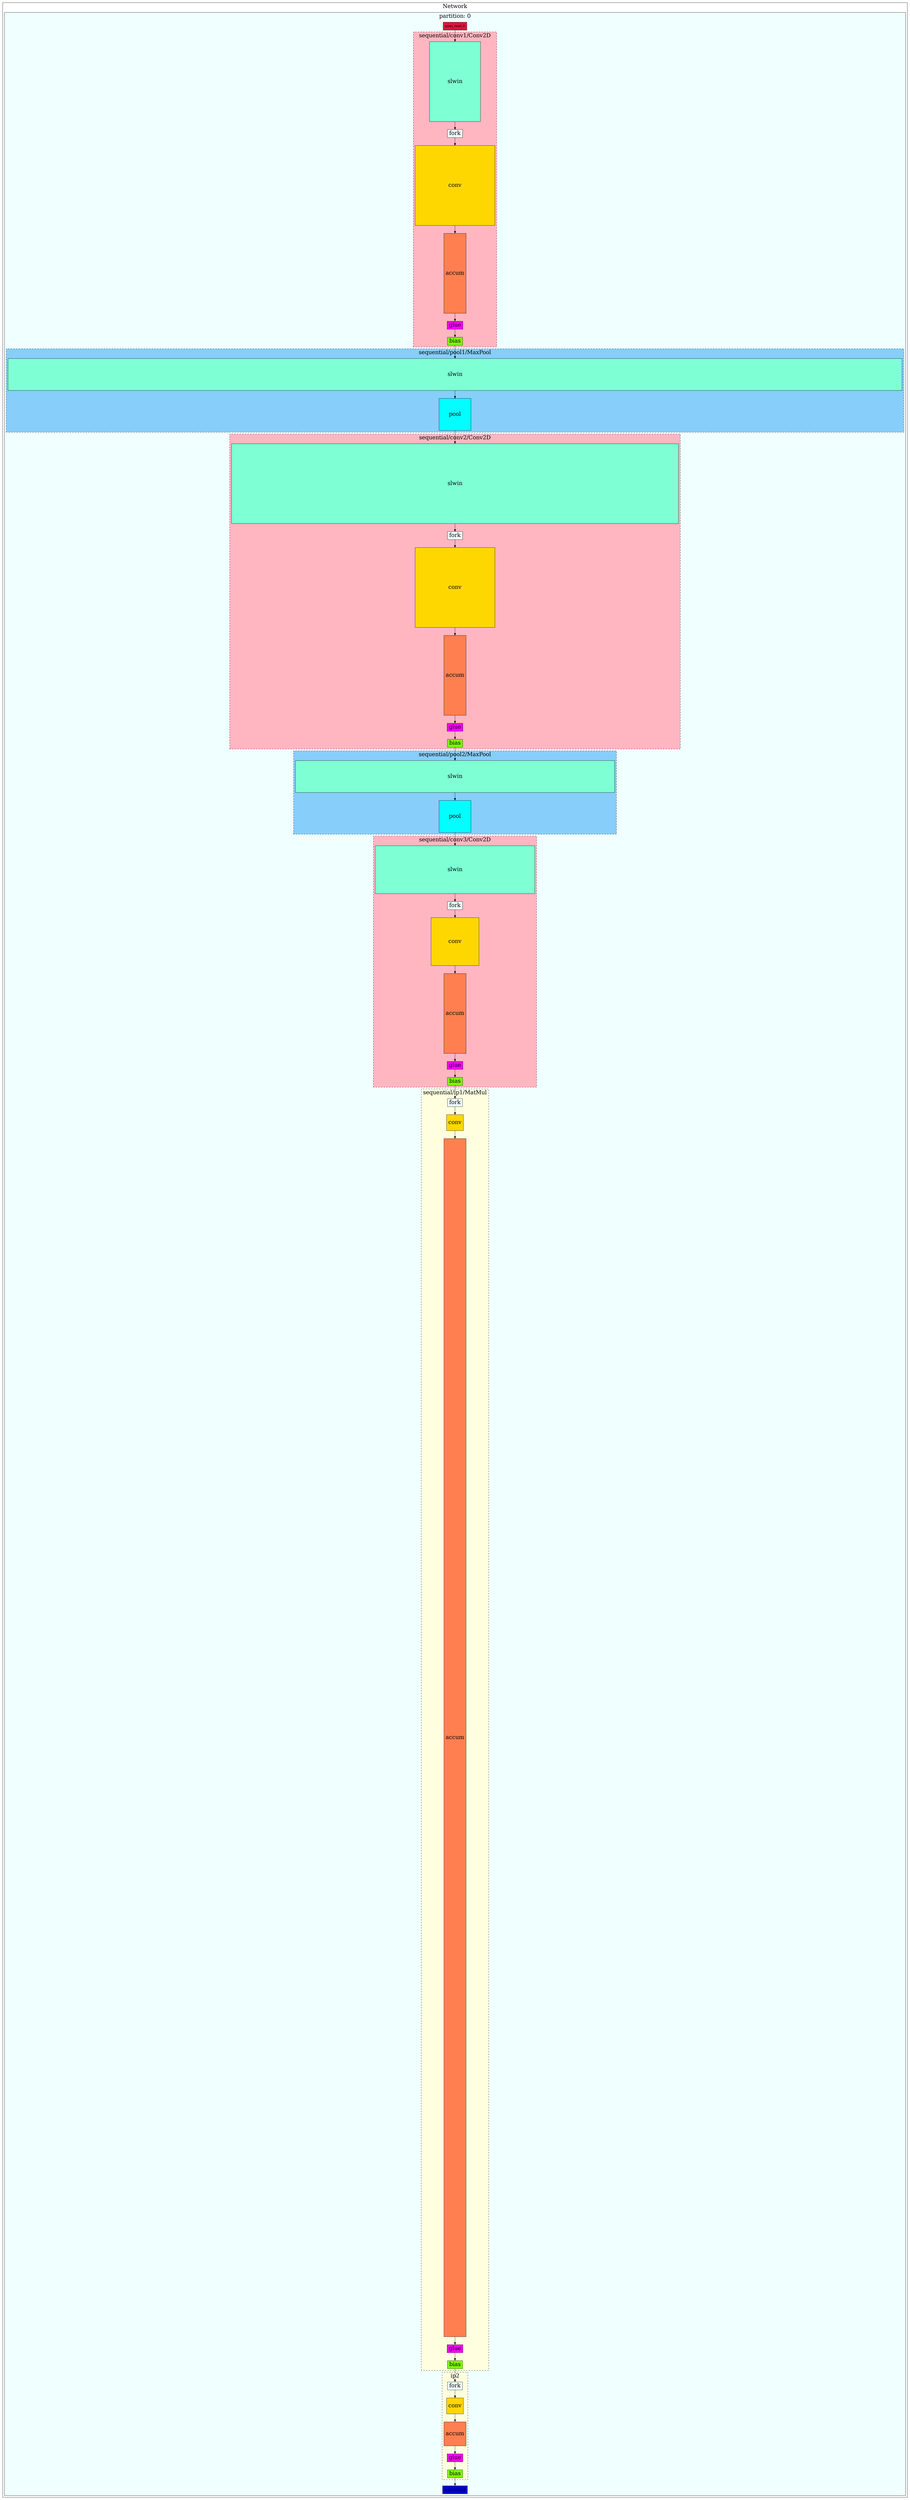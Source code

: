 digraph G {
fontsize=25;
splines=ortho;
subgraph cluster_network {
label=Network;
subgraph cluster_0 {
bgcolor=azure;
fontsize=25;
label="partition: 0";
spline=ortho;
mem_read_0 [fillcolor=crimson, shape=box, style=filled];
mem_write_0 [fillcolor=mediumblue, shape=box, style=filled];
subgraph "cluster_sequential/conv1/Conv2D" {
bgcolor=lightpink;
label="sequential/conv1/Conv2D";
style=dashed;
"sequential/conv1/Conv2D_sw_0_0" [fillcolor=aquamarine, fontsize=25, height=5, label=slwin, shape=box, style=filled, width=3.2];
"sequential/conv1/Conv2D_fork_0_0" [fillcolor=azure, fontsize=25, label=fork, shape=box, style=filled];
"sequential/conv1/Conv2D_sw_0_0" -> "sequential/conv1/Conv2D_fork_0_0";
"sequential/conv1/Conv2D_conv_0_0_0" [fillcolor=gold, fontsize=25, height=5, label=conv, shape=box, style=filled, width=5];
"sequential/conv1/Conv2D_accum_0_0_0" [fillcolor=coral, fontsize=25, height=5.0, label=accum, shape=box, style=filled];
"sequential/conv1/Conv2D_fork_0_0" -> "sequential/conv1/Conv2D_conv_0_0_0";
"sequential/conv1/Conv2D_conv_0_0_0" -> "sequential/conv1/Conv2D_accum_0_0_0";
"sequential/conv1/Conv2D_accum_0_0_0" -> "sequential/conv1/Conv2D_glue_0_0";
"sequential/conv1/Conv2D_glue_0_0" [fillcolor=fuchsia, fontsize=25, label=glue, shape=box, style=filled];
"sequential/conv1/Conv2D_bias_0_0" [fillcolor=chartreuse, fontsize=25, label=bias, shape=box, style=filled];
"sequential/conv1/Conv2D_glue_0_0" -> "sequential/conv1/Conv2D_bias_0_0";
}

mem_read_0 -> "sequential/conv1/Conv2D_sw_0_0";
subgraph "cluster_sequential/pool1/MaxPool" {
bgcolor=lightskyblue;
label="sequential/pool1/MaxPool";
style=dashed;
"sequential/pool1/MaxPool_sw_0" [fillcolor=aquamarine, fontsize=25, height=2, label=slwin, shape=box, style=filled, width=56.0];
"sequential/pool1/MaxPool_pool_0" [fillcolor=cyan, fontsize=25, height=2, label=pool, shape=box, style=filled, width=2];
"sequential/pool1/MaxPool_sw_0" -> "sequential/pool1/MaxPool_pool_0";
}

subgraph "cluster_sequential/conv2/Conv2D" {
bgcolor=lightpink;
label="sequential/conv2/Conv2D";
style=dashed;
"sequential/conv2/Conv2D_sw_0_0" [fillcolor=aquamarine, fontsize=25, height=5, label=slwin, shape=box, style=filled, width=28.0];
"sequential/conv2/Conv2D_fork_0_0" [fillcolor=azure, fontsize=25, label=fork, shape=box, style=filled];
"sequential/conv2/Conv2D_sw_0_0" -> "sequential/conv2/Conv2D_fork_0_0";
"sequential/conv2/Conv2D_conv_0_0_0" [fillcolor=gold, fontsize=25, height=5, label=conv, shape=box, style=filled, width=5];
"sequential/conv2/Conv2D_accum_0_0_0" [fillcolor=coral, fontsize=25, height=5.0, label=accum, shape=box, style=filled];
"sequential/conv2/Conv2D_fork_0_0" -> "sequential/conv2/Conv2D_conv_0_0_0";
"sequential/conv2/Conv2D_conv_0_0_0" -> "sequential/conv2/Conv2D_accum_0_0_0";
"sequential/conv2/Conv2D_accum_0_0_0" -> "sequential/conv2/Conv2D_glue_0_0";
"sequential/conv2/Conv2D_glue_0_0" [fillcolor=fuchsia, fontsize=25, label=glue, shape=box, style=filled];
"sequential/conv2/Conv2D_bias_0_0" [fillcolor=chartreuse, fontsize=25, label=bias, shape=box, style=filled];
"sequential/conv2/Conv2D_glue_0_0" -> "sequential/conv2/Conv2D_bias_0_0";
}

subgraph "cluster_sequential/pool2/MaxPool" {
bgcolor=lightskyblue;
label="sequential/pool2/MaxPool";
style=dashed;
"sequential/pool2/MaxPool_sw_0" [fillcolor=aquamarine, fontsize=25, height=2, label=slwin, shape=box, style=filled, width=20.0];
"sequential/pool2/MaxPool_pool_0" [fillcolor=cyan, fontsize=25, height=2, label=pool, shape=box, style=filled, width=2];
"sequential/pool2/MaxPool_sw_0" -> "sequential/pool2/MaxPool_pool_0";
}

subgraph "cluster_sequential/conv3/Conv2D" {
bgcolor=lightpink;
label="sequential/conv3/Conv2D";
style=dashed;
"sequential/conv3/Conv2D_sw_0_0" [fillcolor=aquamarine, fontsize=25, height=3, label=slwin, shape=box, style=filled, width=10.0];
"sequential/conv3/Conv2D_fork_0_0" [fillcolor=azure, fontsize=25, label=fork, shape=box, style=filled];
"sequential/conv3/Conv2D_sw_0_0" -> "sequential/conv3/Conv2D_fork_0_0";
"sequential/conv3/Conv2D_conv_0_0_0" [fillcolor=gold, fontsize=25, height=3, label=conv, shape=box, style=filled, width=3];
"sequential/conv3/Conv2D_accum_0_0_0" [fillcolor=coral, fontsize=25, height=5.0, label=accum, shape=box, style=filled];
"sequential/conv3/Conv2D_fork_0_0" -> "sequential/conv3/Conv2D_conv_0_0_0";
"sequential/conv3/Conv2D_conv_0_0_0" -> "sequential/conv3/Conv2D_accum_0_0_0";
"sequential/conv3/Conv2D_accum_0_0_0" -> "sequential/conv3/Conv2D_glue_0_0";
"sequential/conv3/Conv2D_glue_0_0" [fillcolor=fuchsia, fontsize=25, label=glue, shape=box, style=filled];
"sequential/conv3/Conv2D_bias_0_0" [fillcolor=chartreuse, fontsize=25, label=bias, shape=box, style=filled];
"sequential/conv3/Conv2D_glue_0_0" -> "sequential/conv3/Conv2D_bias_0_0";
}

subgraph "cluster_sequential/ip1/MatMul" {
bgcolor=lightyellow;
label="sequential/ip1/MatMul";
style=dashed;
"sequential/ip1/MatMul_fork_0" [fillcolor=azure, fontsize=25, label=fork, shape=box, style=filled];
"sequential/ip1/MatMul_conv_0_0" [fillcolor=gold, fontsize=25, height=1, label=conv, shape=box, style=filled, width=1];
"sequential/ip1/MatMul_accum_0_0" [fillcolor=coral, fontsize=25, height=75.0, label=accum, shape=box, style=filled];
"sequential/ip1/MatMul_glue_0" [fillcolor=fuchsia, fontsize=25, label=glue, shape=box, style=filled];
"sequential/ip1/MatMul_bias_0" [fillcolor=chartreuse, fontsize=25, label=bias, shape=box, style=filled];
"sequential/ip1/MatMul_fork_0" -> "sequential/ip1/MatMul_conv_0_0";
"sequential/ip1/MatMul_conv_0_0" -> "sequential/ip1/MatMul_accum_0_0";
"sequential/ip1/MatMul_accum_0_0" -> "sequential/ip1/MatMul_glue_0";
"sequential/ip1/MatMul_glue_0" -> "sequential/ip1/MatMul_bias_0";
}

subgraph cluster_ip2 {
bgcolor=lightyellow;
label=ip2;
style=dashed;
ip2_fork_0 [fillcolor=azure, fontsize=25, label=fork, shape=box, style=filled];
ip2_conv_0_0 [fillcolor=gold, fontsize=25, height=1, label=conv, shape=box, style=filled, width=1];
ip2_accum_0_0 [fillcolor=coral, fontsize=25, height=1.5, label=accum, shape=box, style=filled];
ip2_glue_0 [fillcolor=fuchsia, fontsize=25, label=glue, shape=box, style=filled];
ip2_bias_0 [fillcolor=chartreuse, fontsize=25, label=bias, shape=box, style=filled];
ip2_fork_0 -> ip2_conv_0_0;
ip2_conv_0_0 -> ip2_accum_0_0;
ip2_accum_0_0 -> ip2_glue_0;
ip2_glue_0 -> ip2_bias_0;
}

ip2_bias_0 -> mem_write_0;
"sequential/conv1/Conv2D_bias_0_0" -> "sequential/pool1/MaxPool_sw_0";
"sequential/pool1/MaxPool_pool_0" -> "sequential/conv2/Conv2D_sw_0_0";
"sequential/conv2/Conv2D_bias_0_0" -> "sequential/pool2/MaxPool_sw_0";
"sequential/pool2/MaxPool_pool_0" -> "sequential/conv3/Conv2D_sw_0_0";
"sequential/conv3/Conv2D_bias_0_0" -> "sequential/ip1/MatMul_fork_0";
"sequential/ip1/MatMul_bias_0" -> ip2_fork_0;
}

}

}

